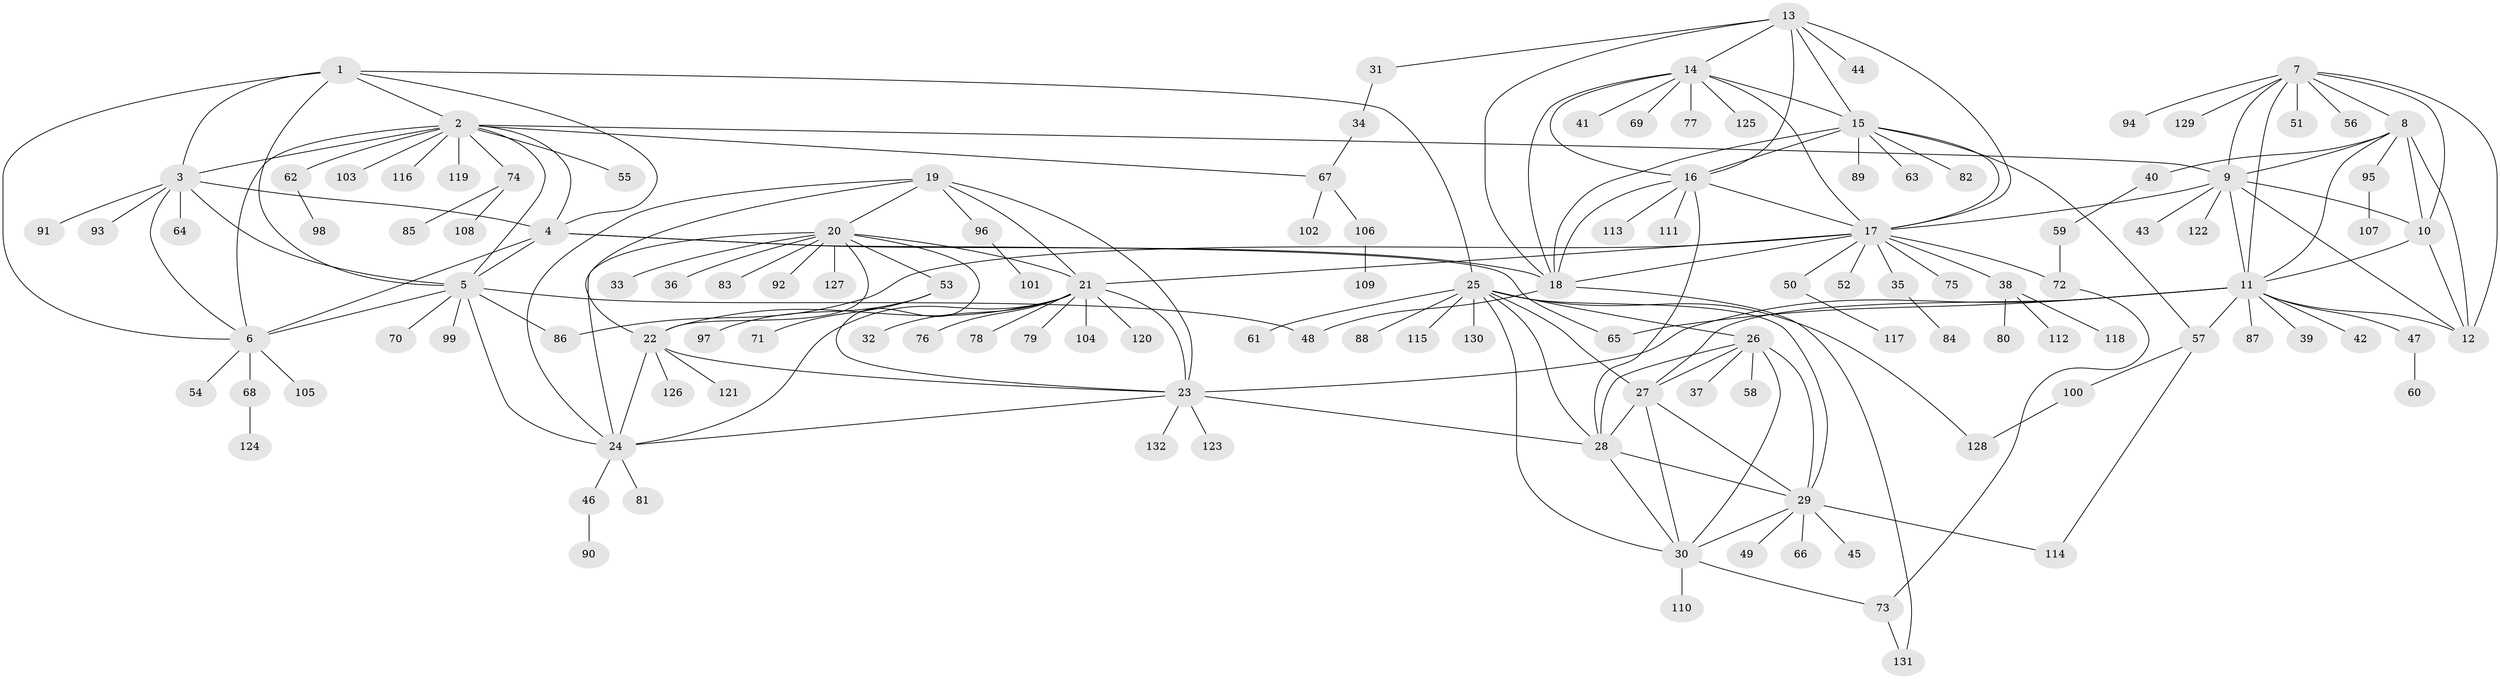 // coarse degree distribution, {6: 0.05319148936170213, 12: 0.010638297872340425, 7: 0.05319148936170213, 9: 0.010638297872340425, 4: 0.031914893617021274, 5: 0.010638297872340425, 10: 0.02127659574468085, 8: 0.0425531914893617, 13: 0.02127659574468085, 11: 0.010638297872340425, 2: 0.13829787234042554, 1: 0.5425531914893617, 3: 0.05319148936170213}
// Generated by graph-tools (version 1.1) at 2025/52/03/04/25 22:52:43]
// undirected, 132 vertices, 197 edges
graph export_dot {
  node [color=gray90,style=filled];
  1;
  2;
  3;
  4;
  5;
  6;
  7;
  8;
  9;
  10;
  11;
  12;
  13;
  14;
  15;
  16;
  17;
  18;
  19;
  20;
  21;
  22;
  23;
  24;
  25;
  26;
  27;
  28;
  29;
  30;
  31;
  32;
  33;
  34;
  35;
  36;
  37;
  38;
  39;
  40;
  41;
  42;
  43;
  44;
  45;
  46;
  47;
  48;
  49;
  50;
  51;
  52;
  53;
  54;
  55;
  56;
  57;
  58;
  59;
  60;
  61;
  62;
  63;
  64;
  65;
  66;
  67;
  68;
  69;
  70;
  71;
  72;
  73;
  74;
  75;
  76;
  77;
  78;
  79;
  80;
  81;
  82;
  83;
  84;
  85;
  86;
  87;
  88;
  89;
  90;
  91;
  92;
  93;
  94;
  95;
  96;
  97;
  98;
  99;
  100;
  101;
  102;
  103;
  104;
  105;
  106;
  107;
  108;
  109;
  110;
  111;
  112;
  113;
  114;
  115;
  116;
  117;
  118;
  119;
  120;
  121;
  122;
  123;
  124;
  125;
  126;
  127;
  128;
  129;
  130;
  131;
  132;
  1 -- 2;
  1 -- 3;
  1 -- 4;
  1 -- 5;
  1 -- 6;
  1 -- 25;
  2 -- 3;
  2 -- 4;
  2 -- 5;
  2 -- 6;
  2 -- 9;
  2 -- 55;
  2 -- 62;
  2 -- 67;
  2 -- 74;
  2 -- 103;
  2 -- 116;
  2 -- 119;
  3 -- 4;
  3 -- 5;
  3 -- 6;
  3 -- 64;
  3 -- 91;
  3 -- 93;
  4 -- 5;
  4 -- 6;
  4 -- 18;
  4 -- 65;
  5 -- 6;
  5 -- 24;
  5 -- 48;
  5 -- 70;
  5 -- 86;
  5 -- 99;
  6 -- 54;
  6 -- 68;
  6 -- 105;
  7 -- 8;
  7 -- 9;
  7 -- 10;
  7 -- 11;
  7 -- 12;
  7 -- 51;
  7 -- 56;
  7 -- 94;
  7 -- 129;
  8 -- 9;
  8 -- 10;
  8 -- 11;
  8 -- 12;
  8 -- 40;
  8 -- 95;
  9 -- 10;
  9 -- 11;
  9 -- 12;
  9 -- 17;
  9 -- 43;
  9 -- 122;
  10 -- 11;
  10 -- 12;
  11 -- 12;
  11 -- 23;
  11 -- 27;
  11 -- 39;
  11 -- 42;
  11 -- 47;
  11 -- 57;
  11 -- 65;
  11 -- 87;
  13 -- 14;
  13 -- 15;
  13 -- 16;
  13 -- 17;
  13 -- 18;
  13 -- 31;
  13 -- 44;
  14 -- 15;
  14 -- 16;
  14 -- 17;
  14 -- 18;
  14 -- 41;
  14 -- 69;
  14 -- 77;
  14 -- 125;
  15 -- 16;
  15 -- 17;
  15 -- 18;
  15 -- 57;
  15 -- 63;
  15 -- 82;
  15 -- 89;
  16 -- 17;
  16 -- 18;
  16 -- 28;
  16 -- 111;
  16 -- 113;
  17 -- 18;
  17 -- 21;
  17 -- 35;
  17 -- 38;
  17 -- 50;
  17 -- 52;
  17 -- 72;
  17 -- 75;
  17 -- 86;
  18 -- 48;
  18 -- 131;
  19 -- 20;
  19 -- 21;
  19 -- 22;
  19 -- 23;
  19 -- 24;
  19 -- 96;
  20 -- 21;
  20 -- 22;
  20 -- 23;
  20 -- 24;
  20 -- 33;
  20 -- 36;
  20 -- 53;
  20 -- 83;
  20 -- 92;
  20 -- 127;
  21 -- 22;
  21 -- 23;
  21 -- 24;
  21 -- 32;
  21 -- 76;
  21 -- 78;
  21 -- 79;
  21 -- 104;
  21 -- 120;
  22 -- 23;
  22 -- 24;
  22 -- 121;
  22 -- 126;
  23 -- 24;
  23 -- 28;
  23 -- 123;
  23 -- 132;
  24 -- 46;
  24 -- 81;
  25 -- 26;
  25 -- 27;
  25 -- 28;
  25 -- 29;
  25 -- 30;
  25 -- 61;
  25 -- 88;
  25 -- 115;
  25 -- 128;
  25 -- 130;
  26 -- 27;
  26 -- 28;
  26 -- 29;
  26 -- 30;
  26 -- 37;
  26 -- 58;
  27 -- 28;
  27 -- 29;
  27 -- 30;
  28 -- 29;
  28 -- 30;
  29 -- 30;
  29 -- 45;
  29 -- 49;
  29 -- 66;
  29 -- 114;
  30 -- 73;
  30 -- 110;
  31 -- 34;
  34 -- 67;
  35 -- 84;
  38 -- 80;
  38 -- 112;
  38 -- 118;
  40 -- 59;
  46 -- 90;
  47 -- 60;
  50 -- 117;
  53 -- 71;
  53 -- 97;
  57 -- 100;
  57 -- 114;
  59 -- 72;
  62 -- 98;
  67 -- 102;
  67 -- 106;
  68 -- 124;
  72 -- 73;
  73 -- 131;
  74 -- 85;
  74 -- 108;
  95 -- 107;
  96 -- 101;
  100 -- 128;
  106 -- 109;
}
